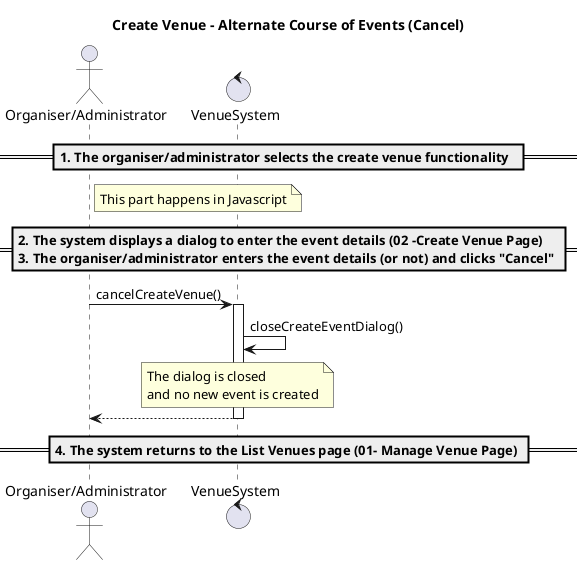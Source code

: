 @startuml
title Create Venue - Alternate Course of Events (Cancel)

actor "Organiser/Administrator" as OA
control VenueSystem as System

== 1. The organiser/administrator selects the create venue functionality  ==

note right of OA: This part happens in Javascript
== 2. The system displays a dialog to enter the event details **(02 -Create Venue Page)**\n3. The organiser/administrator enters the event details (or not) and clicks "Cancel" ==

OA -> System: cancelCreateVenue()
activate System

System -> System: closeCreateEventDialog()
note over System: The dialog is closed\nand no new event is created

System --> OA
deactivate System

== 4. The system returns to the List Venues page **(01- Manage Venue Page)** ==
@enduml
